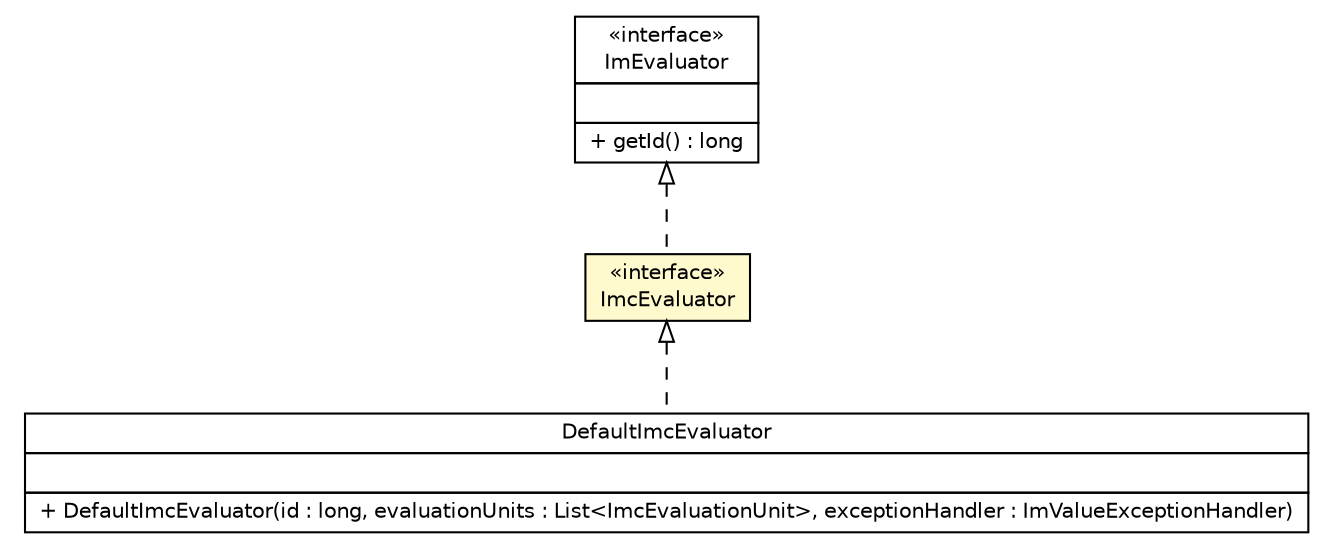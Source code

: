 #!/usr/local/bin/dot
#
# Class diagram 
# Generated by UMLGraph version R5_6 (http://www.umlgraph.org/)
#

digraph G {
	edge [fontname="Helvetica",fontsize=10,labelfontname="Helvetica",labelfontsize=10];
	node [fontname="Helvetica",fontsize=10,shape=plaintext];
	nodesep=0.25;
	ranksep=0.5;
	// de.hsbremen.tc.tnc.im.evaluate.ImEvaluator
	c4849 [label=<<table title="de.hsbremen.tc.tnc.im.evaluate.ImEvaluator" border="0" cellborder="1" cellspacing="0" cellpadding="2" port="p" href="./ImEvaluator.html">
		<tr><td><table border="0" cellspacing="0" cellpadding="1">
<tr><td align="center" balign="center"> &#171;interface&#187; </td></tr>
<tr><td align="center" balign="center"> ImEvaluator </td></tr>
		</table></td></tr>
		<tr><td><table border="0" cellspacing="0" cellpadding="1">
<tr><td align="left" balign="left">  </td></tr>
		</table></td></tr>
		<tr><td><table border="0" cellspacing="0" cellpadding="1">
<tr><td align="left" balign="left"> + getId() : long </td></tr>
		</table></td></tr>
		</table>>, URL="./ImEvaluator.html", fontname="Helvetica", fontcolor="black", fontsize=10.0];
	// de.hsbremen.tc.tnc.im.evaluate.ImcEvaluator
	c4864 [label=<<table title="de.hsbremen.tc.tnc.im.evaluate.ImcEvaluator" border="0" cellborder="1" cellspacing="0" cellpadding="2" port="p" bgcolor="lemonChiffon" href="./ImcEvaluator.html">
		<tr><td><table border="0" cellspacing="0" cellpadding="1">
<tr><td align="center" balign="center"> &#171;interface&#187; </td></tr>
<tr><td align="center" balign="center"> ImcEvaluator </td></tr>
		</table></td></tr>
		</table>>, URL="./ImcEvaluator.html", fontname="Helvetica", fontcolor="black", fontsize=10.0];
	// de.hsbremen.tc.tnc.im.evaluate.simple.DefaultImcEvaluator
	c4868 [label=<<table title="de.hsbremen.tc.tnc.im.evaluate.simple.DefaultImcEvaluator" border="0" cellborder="1" cellspacing="0" cellpadding="2" port="p" href="./simple/DefaultImcEvaluator.html">
		<tr><td><table border="0" cellspacing="0" cellpadding="1">
<tr><td align="center" balign="center"> DefaultImcEvaluator </td></tr>
		</table></td></tr>
		<tr><td><table border="0" cellspacing="0" cellpadding="1">
<tr><td align="left" balign="left">  </td></tr>
		</table></td></tr>
		<tr><td><table border="0" cellspacing="0" cellpadding="1">
<tr><td align="left" balign="left"> + DefaultImcEvaluator(id : long, evaluationUnits : List&lt;ImcEvaluationUnit&gt;, exceptionHandler : ImValueExceptionHandler) </td></tr>
		</table></td></tr>
		</table>>, URL="./simple/DefaultImcEvaluator.html", fontname="Helvetica", fontcolor="black", fontsize=10.0];
	//de.hsbremen.tc.tnc.im.evaluate.ImcEvaluator implements de.hsbremen.tc.tnc.im.evaluate.ImEvaluator
	c4849:p -> c4864:p [dir=back,arrowtail=empty,style=dashed];
	//de.hsbremen.tc.tnc.im.evaluate.simple.DefaultImcEvaluator implements de.hsbremen.tc.tnc.im.evaluate.ImcEvaluator
	c4864:p -> c4868:p [dir=back,arrowtail=empty,style=dashed];
}

